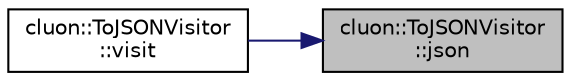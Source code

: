 digraph "cluon::ToJSONVisitor::json"
{
 // LATEX_PDF_SIZE
  edge [fontname="Helvetica",fontsize="10",labelfontname="Helvetica",labelfontsize="10"];
  node [fontname="Helvetica",fontsize="10",shape=record];
  rankdir="RL";
  Node1 [label="cluon::ToJSONVisitor\l::json",height=0.2,width=0.4,color="black", fillcolor="grey75", style="filled", fontcolor="black",tooltip=" "];
  Node1 -> Node2 [dir="back",color="midnightblue",fontsize="10",style="solid",fontname="Helvetica"];
  Node2 [label="cluon::ToJSONVisitor\l::visit",height=0.2,width=0.4,color="black", fillcolor="white", style="filled",URL="$classcluon_1_1ToJSONVisitor.html#a50db8667000e3eee41cbd5b9643c8dd6",tooltip=" "];
}
